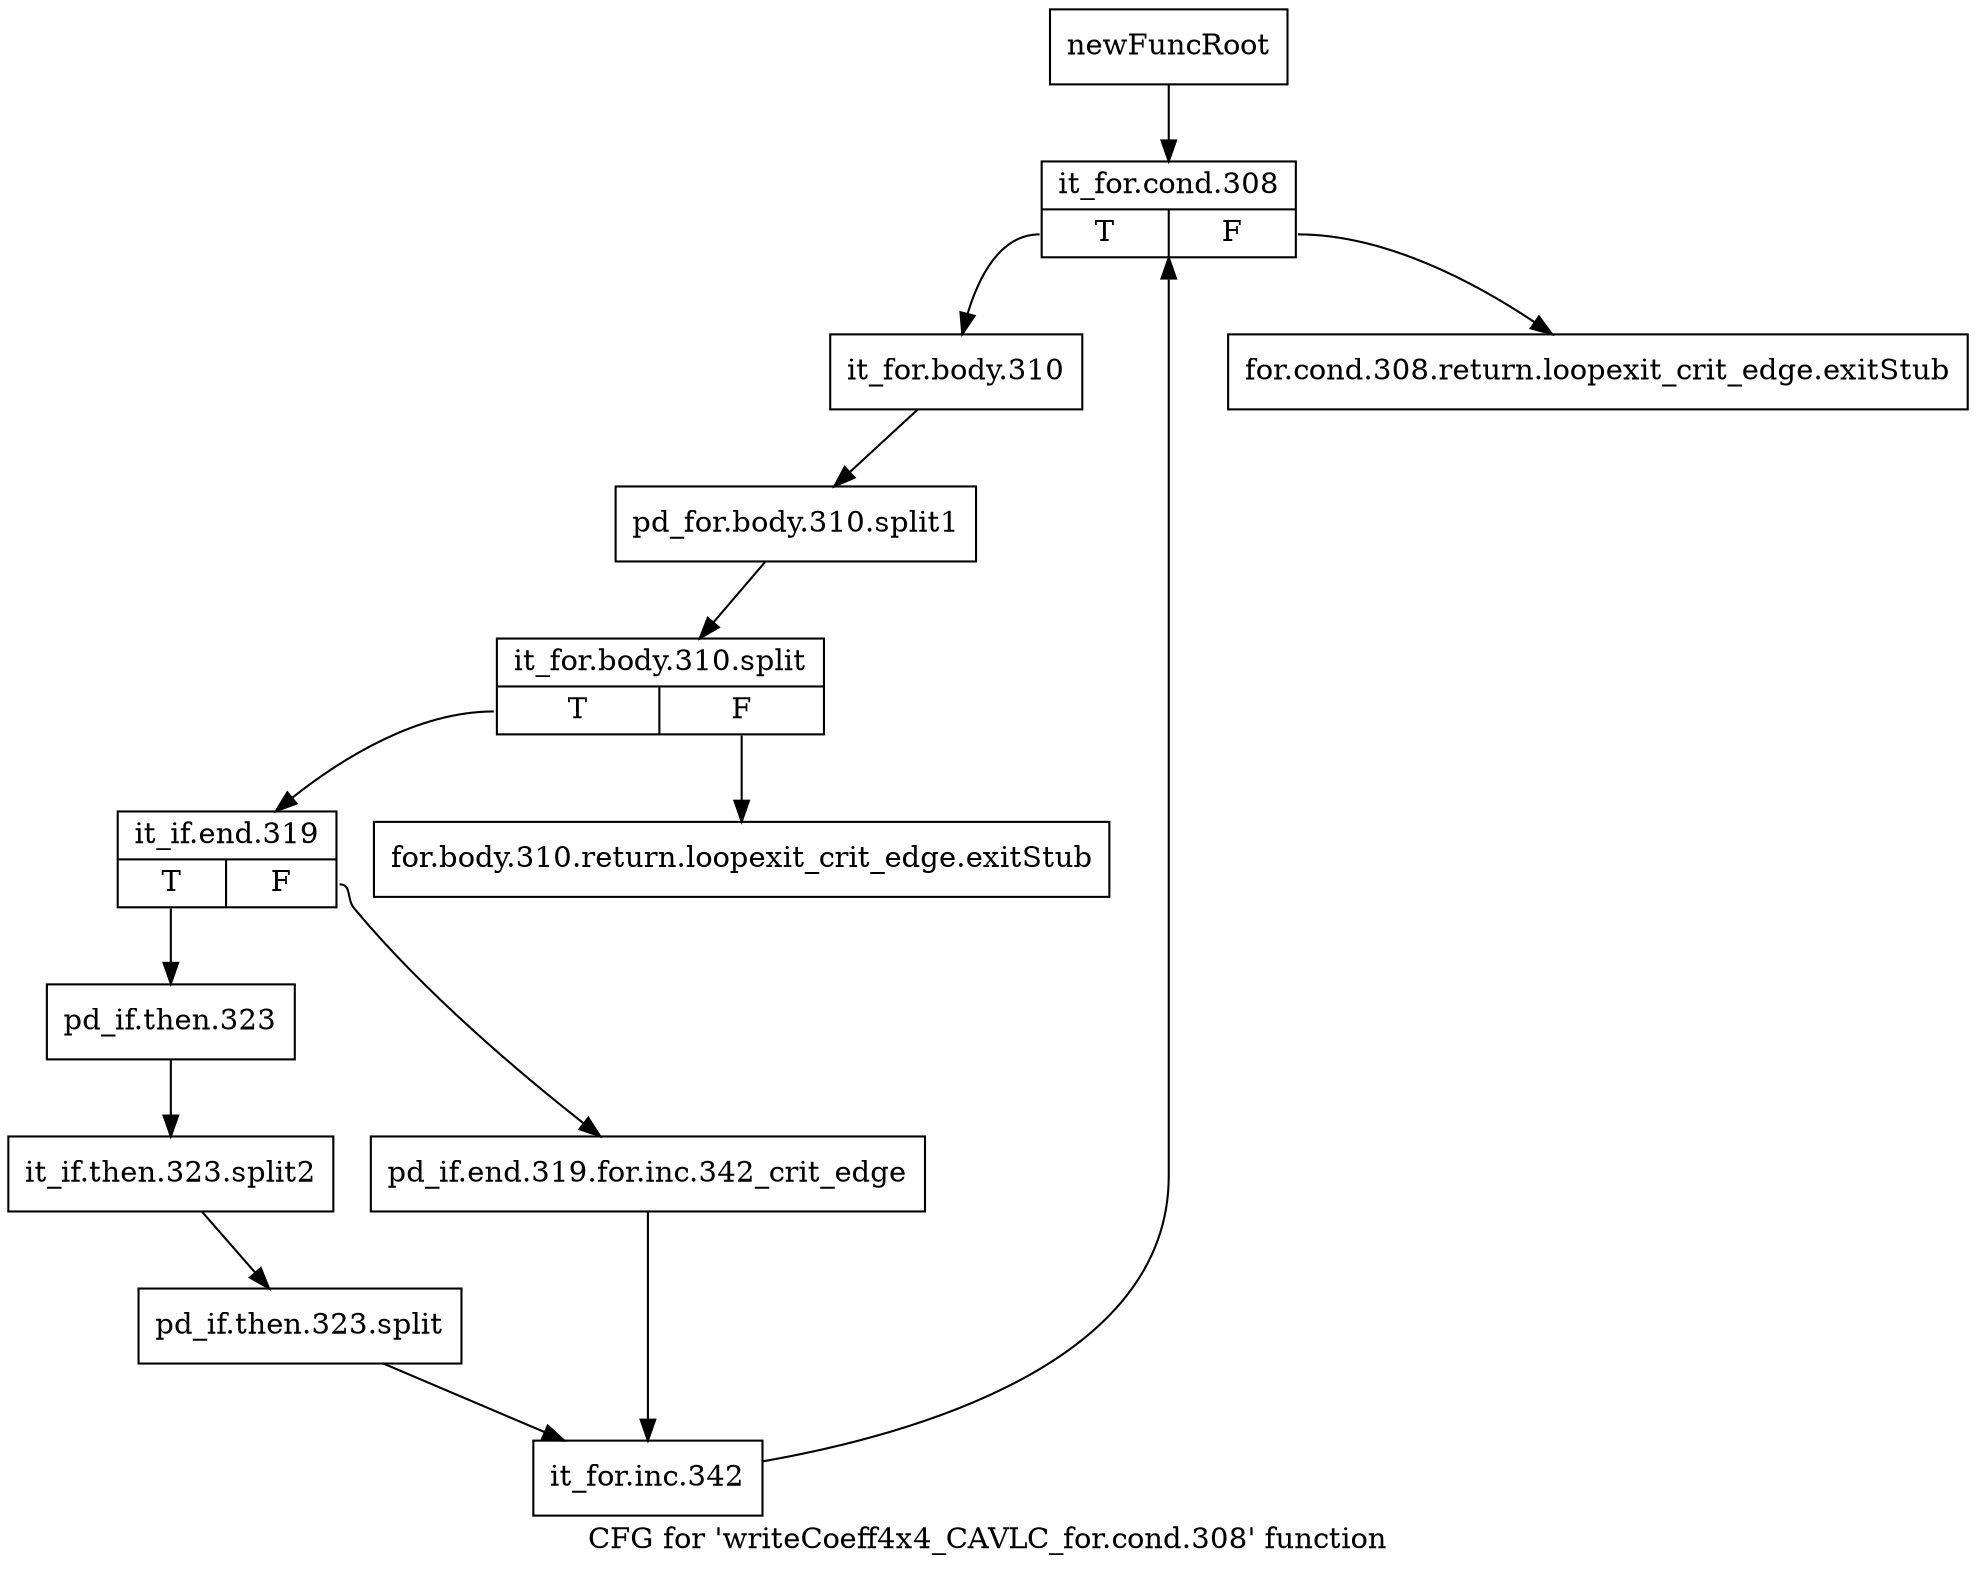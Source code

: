 digraph "CFG for 'writeCoeff4x4_CAVLC_for.cond.308' function" {
	label="CFG for 'writeCoeff4x4_CAVLC_for.cond.308' function";

	Node0x2673160 [shape=record,label="{newFuncRoot}"];
	Node0x2673160 -> Node0x2673250;
	Node0x26731b0 [shape=record,label="{for.cond.308.return.loopexit_crit_edge.exitStub}"];
	Node0x2673200 [shape=record,label="{for.body.310.return.loopexit_crit_edge.exitStub}"];
	Node0x2673250 [shape=record,label="{it_for.cond.308|{<s0>T|<s1>F}}"];
	Node0x2673250:s0 -> Node0x26732a0;
	Node0x2673250:s1 -> Node0x26731b0;
	Node0x26732a0 [shape=record,label="{it_for.body.310}"];
	Node0x26732a0 -> Node0x351c970;
	Node0x351c970 [shape=record,label="{pd_for.body.310.split1}"];
	Node0x351c970 -> Node0x3533820;
	Node0x3533820 [shape=record,label="{it_for.body.310.split|{<s0>T|<s1>F}}"];
	Node0x3533820:s0 -> Node0x26732f0;
	Node0x3533820:s1 -> Node0x2673200;
	Node0x26732f0 [shape=record,label="{it_if.end.319|{<s0>T|<s1>F}}"];
	Node0x26732f0:s0 -> Node0x2674330;
	Node0x26732f0:s1 -> Node0x2673340;
	Node0x2673340 [shape=record,label="{pd_if.end.319.for.inc.342_crit_edge}"];
	Node0x2673340 -> Node0x2674380;
	Node0x2674330 [shape=record,label="{pd_if.then.323}"];
	Node0x2674330 -> Node0x3533870;
	Node0x3533870 [shape=record,label="{it_if.then.323.split2}"];
	Node0x3533870 -> Node0x351af20;
	Node0x351af20 [shape=record,label="{pd_if.then.323.split}"];
	Node0x351af20 -> Node0x2674380;
	Node0x2674380 [shape=record,label="{it_for.inc.342}"];
	Node0x2674380 -> Node0x2673250;
}
